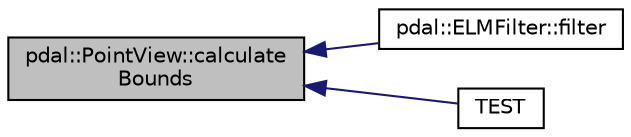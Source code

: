 digraph "pdal::PointView::calculateBounds"
{
  edge [fontname="Helvetica",fontsize="10",labelfontname="Helvetica",labelfontsize="10"];
  node [fontname="Helvetica",fontsize="10",shape=record];
  rankdir="LR";
  Node1 [label="pdal::PointView::calculate\lBounds",height=0.2,width=0.4,color="black", fillcolor="grey75", style="filled", fontcolor="black"];
  Node1 -> Node2 [dir="back",color="midnightblue",fontsize="10",style="solid",fontname="Helvetica"];
  Node2 [label="pdal::ELMFilter::filter",height=0.2,width=0.4,color="black", fillcolor="white", style="filled",URL="$classpdal_1_1ELMFilter.html#a0bd1a3df59df71d3a4eff593c54f36d9"];
  Node1 -> Node3 [dir="back",color="midnightblue",fontsize="10",style="solid",fontname="Helvetica"];
  Node3 [label="TEST",height=0.2,width=0.4,color="black", fillcolor="white", style="filled",URL="$PointViewTest_8cpp.html#ad62c375aba061035d4d759640b5ce871"];
}
